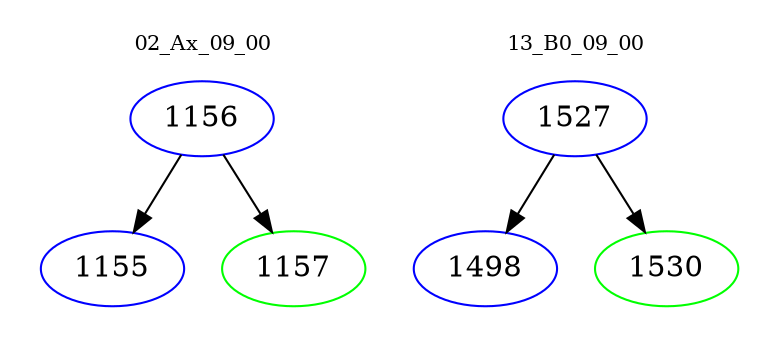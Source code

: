 digraph{
subgraph cluster_0 {
color = white
label = "02_Ax_09_00";
fontsize=10;
T0_1156 [label="1156", color="blue"]
T0_1156 -> T0_1155 [color="black"]
T0_1155 [label="1155", color="blue"]
T0_1156 -> T0_1157 [color="black"]
T0_1157 [label="1157", color="green"]
}
subgraph cluster_1 {
color = white
label = "13_B0_09_00";
fontsize=10;
T1_1527 [label="1527", color="blue"]
T1_1527 -> T1_1498 [color="black"]
T1_1498 [label="1498", color="blue"]
T1_1527 -> T1_1530 [color="black"]
T1_1530 [label="1530", color="green"]
}
}
